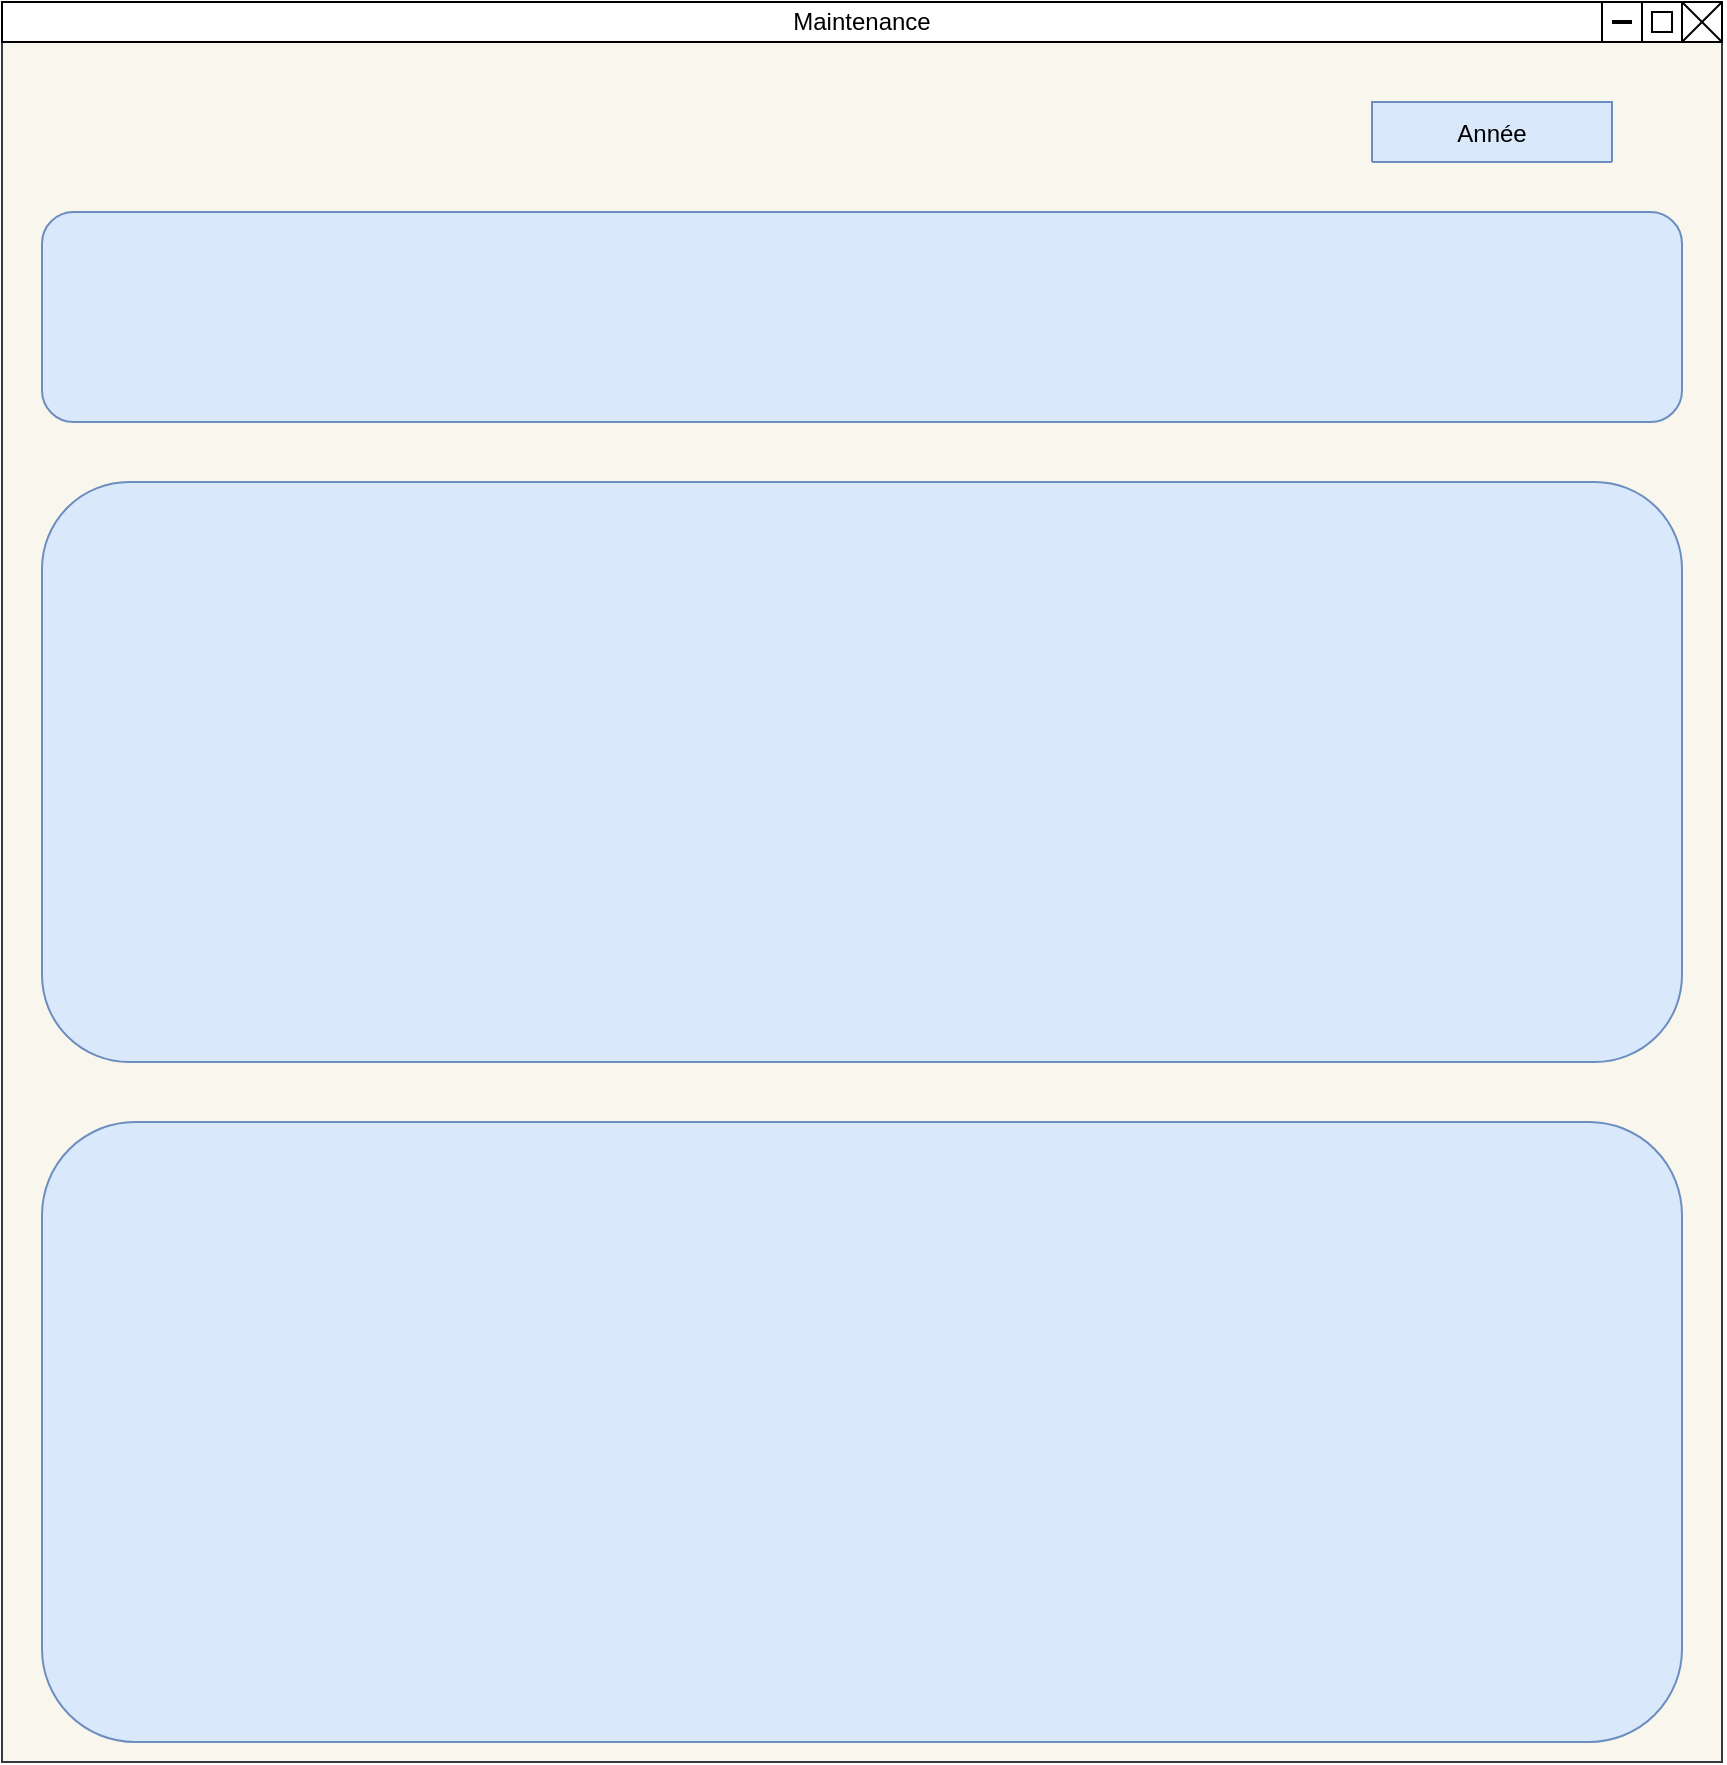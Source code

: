 <mxfile version="15.8.2" type="github">
  <diagram id="-qi01gVP9oJLAhdhJRf0" name="Page-1">
    <mxGraphModel dx="2447" dy="1007" grid="1" gridSize="10" guides="1" tooltips="1" connect="1" arrows="1" fold="1" page="1" pageScale="1" pageWidth="827" pageHeight="1169" math="0" shadow="0">
      <root>
        <mxCell id="0" />
        <mxCell id="1" parent="0" />
        <mxCell id="stpynY7ZR0TXDhYjPENx-1" value="" style="whiteSpace=wrap;html=1;aspect=fixed;fillColor=#f9f7ed;strokeColor=#36393d;" vertex="1" parent="1">
          <mxGeometry x="-10" y="60" width="860" height="860" as="geometry" />
        </mxCell>
        <mxCell id="stpynY7ZR0TXDhYjPENx-3" value="Maintenance" style="rounded=0;whiteSpace=wrap;html=1;" vertex="1" parent="1">
          <mxGeometry x="-10" y="40" width="860" height="20" as="geometry" />
        </mxCell>
        <mxCell id="stpynY7ZR0TXDhYjPENx-7" value="" style="whiteSpace=wrap;html=1;aspect=fixed;" vertex="1" parent="1">
          <mxGeometry x="810" y="40" width="20" height="20" as="geometry" />
        </mxCell>
        <mxCell id="stpynY7ZR0TXDhYjPENx-8" value="" style="whiteSpace=wrap;html=1;aspect=fixed;" vertex="1" parent="1">
          <mxGeometry x="790" y="40" width="20" height="20" as="geometry" />
        </mxCell>
        <mxCell id="stpynY7ZR0TXDhYjPENx-10" value="Année" style="swimlane;fontStyle=0;childLayout=stackLayout;horizontal=1;startSize=30;horizontalStack=0;resizeParent=1;resizeParentMax=0;resizeLast=0;collapsible=1;marginBottom=0;fillColor=#dae8fc;strokeColor=#6c8ebf;" vertex="1" collapsed="1" parent="1">
          <mxGeometry x="675" y="90" width="120" height="30" as="geometry">
            <mxRectangle x="560" y="80" width="140" height="120" as="alternateBounds" />
          </mxGeometry>
        </mxCell>
        <mxCell id="stpynY7ZR0TXDhYjPENx-11" value="2021" style="text;strokeColor=none;fillColor=none;align=left;verticalAlign=middle;spacingLeft=4;spacingRight=4;overflow=hidden;points=[[0,0.5],[1,0.5]];portConstraint=eastwest;rotatable=0;" vertex="1" parent="stpynY7ZR0TXDhYjPENx-10">
          <mxGeometry y="30" width="120" height="30" as="geometry" />
        </mxCell>
        <mxCell id="stpynY7ZR0TXDhYjPENx-12" value="2020" style="text;strokeColor=none;fillColor=none;align=left;verticalAlign=middle;spacingLeft=4;spacingRight=4;overflow=hidden;points=[[0,0.5],[1,0.5]];portConstraint=eastwest;rotatable=0;" vertex="1" parent="stpynY7ZR0TXDhYjPENx-10">
          <mxGeometry y="60" width="120" height="30" as="geometry" />
        </mxCell>
        <mxCell id="stpynY7ZR0TXDhYjPENx-13" value="2019" style="text;strokeColor=none;fillColor=none;align=left;verticalAlign=middle;spacingLeft=4;spacingRight=4;overflow=hidden;points=[[0,0.5],[1,0.5]];portConstraint=eastwest;rotatable=0;" vertex="1" parent="stpynY7ZR0TXDhYjPENx-10">
          <mxGeometry y="90" width="120" height="30" as="geometry" />
        </mxCell>
        <mxCell id="stpynY7ZR0TXDhYjPENx-24" value="" style="html=1;shadow=0;dashed=0;align=center;verticalAlign=middle;shape=mxgraph.arrows2.arrow;dy=0.6;dx=40;direction=south;notch=0;" vertex="1" parent="1">
          <mxGeometry x="680" y="190" width="20" height="10" as="geometry" />
        </mxCell>
        <mxCell id="stpynY7ZR0TXDhYjPENx-27" value="" style="rounded=1;whiteSpace=wrap;html=1;fillColor=#dae8fc;strokeColor=#6c8ebf;" vertex="1" parent="1">
          <mxGeometry x="10" y="145" width="820" height="105" as="geometry" />
        </mxCell>
        <mxCell id="stpynY7ZR0TXDhYjPENx-28" value="" style="rounded=1;whiteSpace=wrap;html=1;fillColor=#dae8fc;strokeColor=#6c8ebf;" vertex="1" parent="1">
          <mxGeometry x="10" y="280" width="820" height="290" as="geometry" />
        </mxCell>
        <mxCell id="stpynY7ZR0TXDhYjPENx-29" value="" style="rounded=1;whiteSpace=wrap;html=1;fillColor=#dae8fc;strokeColor=#6c8ebf;" vertex="1" parent="1">
          <mxGeometry x="10" y="600" width="820" height="310" as="geometry" />
        </mxCell>
        <mxCell id="stpynY7ZR0TXDhYjPENx-34" value="" style="rounded=0;whiteSpace=wrap;html=1;align=left;" vertex="1" parent="1">
          <mxGeometry x="815" y="45" width="10" height="10" as="geometry" />
        </mxCell>
        <mxCell id="stpynY7ZR0TXDhYjPENx-35" value="" style="line;strokeWidth=2;html=1;align=left;" vertex="1" parent="1">
          <mxGeometry x="795" y="45" width="10" height="10" as="geometry" />
        </mxCell>
        <mxCell id="stpynY7ZR0TXDhYjPENx-40" value="" style="whiteSpace=wrap;html=1;aspect=fixed;" vertex="1" parent="1">
          <mxGeometry x="830" y="40" width="20" height="20" as="geometry" />
        </mxCell>
        <mxCell id="stpynY7ZR0TXDhYjPENx-41" value="" style="endArrow=none;html=1;rounded=0;entryX=1;entryY=0;entryDx=0;entryDy=0;exitX=1;exitY=1;exitDx=0;exitDy=0;" edge="1" target="stpynY7ZR0TXDhYjPENx-40" parent="1">
          <mxGeometry width="50" height="50" relative="1" as="geometry">
            <mxPoint x="830" y="60" as="sourcePoint" />
            <mxPoint x="570" y="350" as="targetPoint" />
            <Array as="points">
              <mxPoint x="840" y="50" />
            </Array>
          </mxGeometry>
        </mxCell>
        <mxCell id="stpynY7ZR0TXDhYjPENx-44" value="" style="endArrow=none;html=1;rounded=0;entryX=1;entryY=1;entryDx=0;entryDy=0;exitX=0;exitY=0;exitDx=0;exitDy=0;" edge="1" parent="1">
          <mxGeometry width="50" height="50" relative="1" as="geometry">
            <mxPoint x="830" y="40" as="sourcePoint" />
            <mxPoint x="850" y="60" as="targetPoint" />
            <Array as="points">
              <mxPoint x="850" y="60" />
            </Array>
          </mxGeometry>
        </mxCell>
      </root>
    </mxGraphModel>
  </diagram>
</mxfile>
